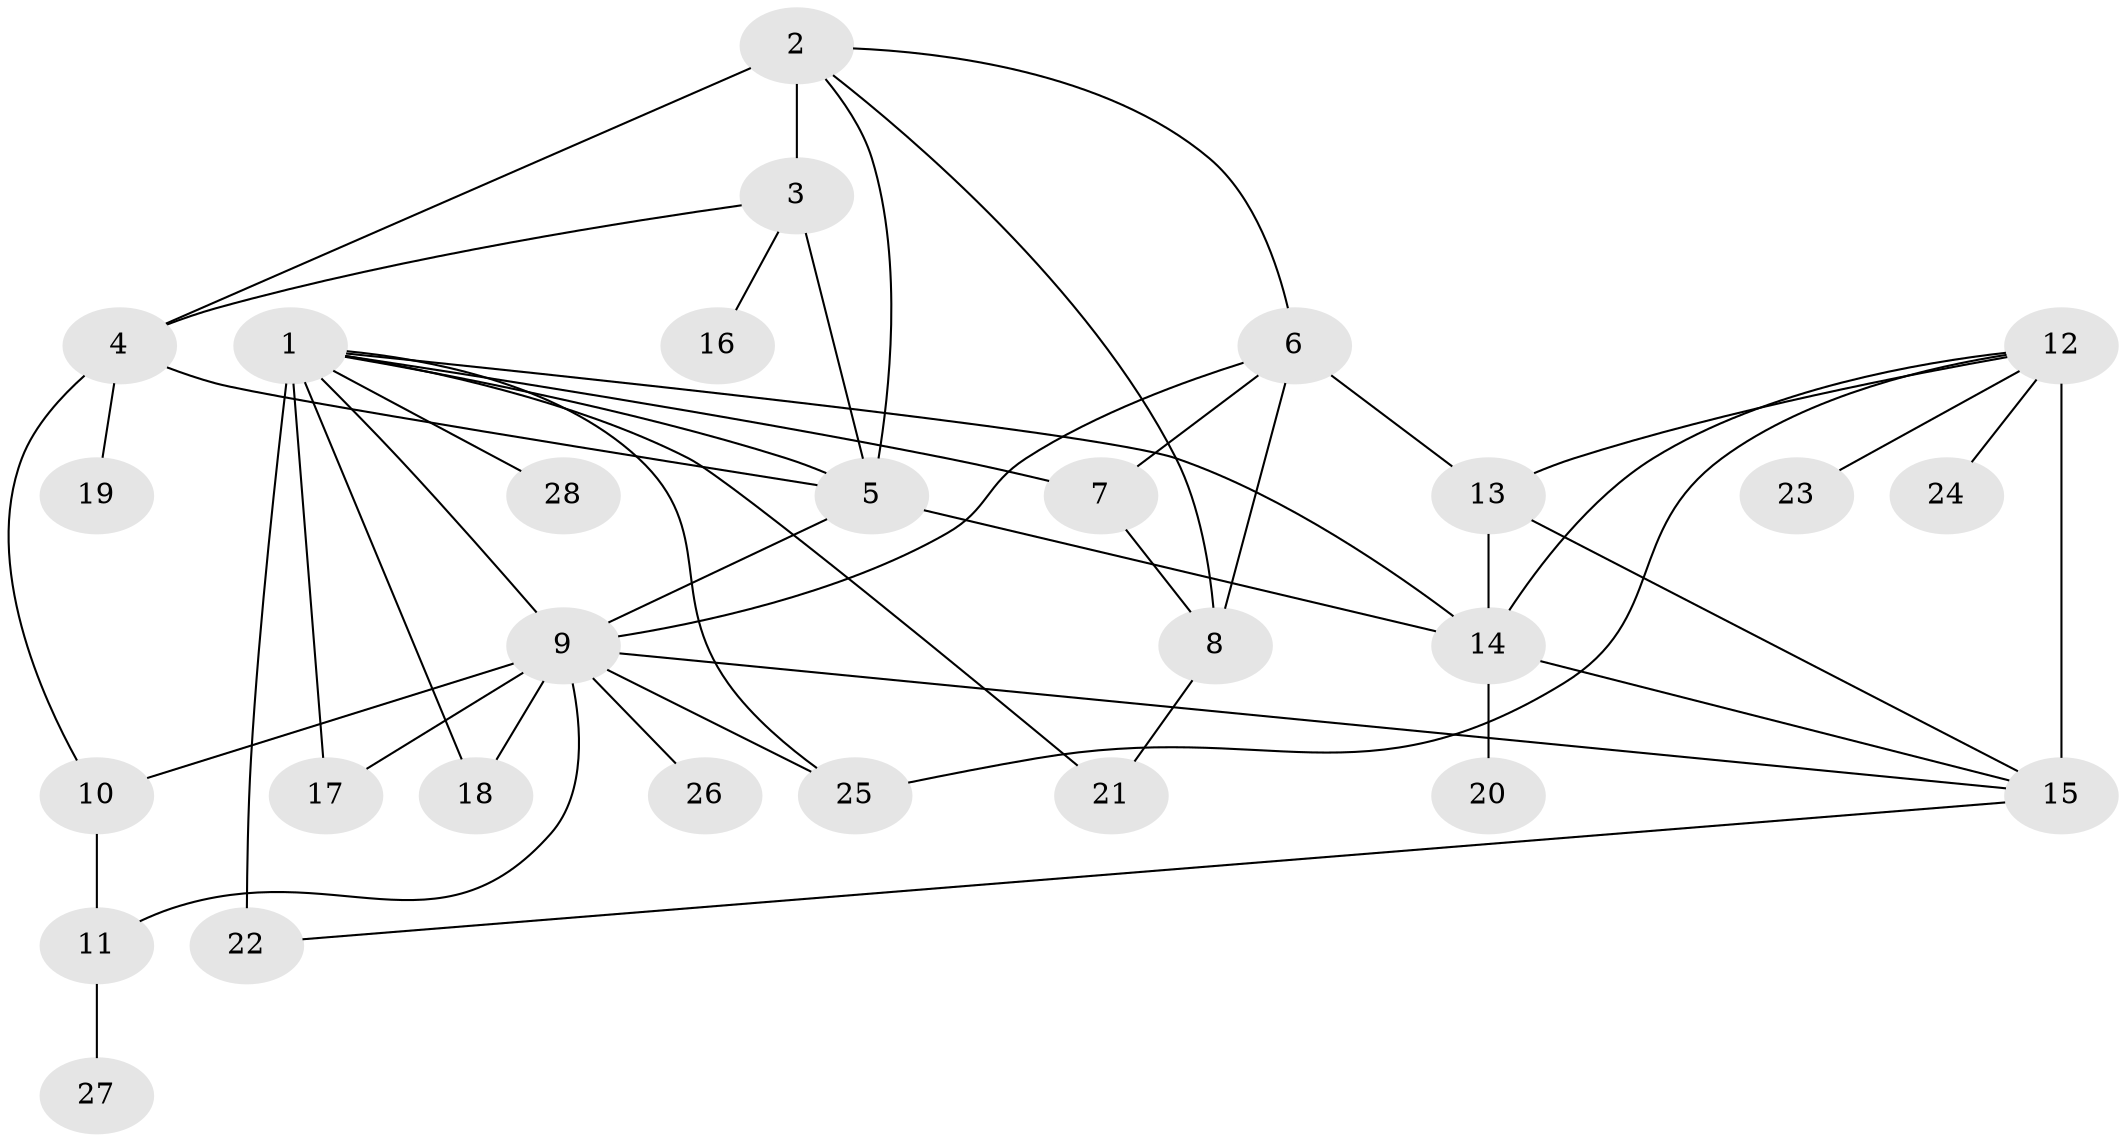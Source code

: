 // original degree distribution, {11: 0.011111111111111112, 4: 0.022222222222222223, 12: 0.022222222222222223, 6: 0.022222222222222223, 5: 0.05555555555555555, 7: 0.07777777777777778, 8: 0.011111111111111112, 9: 0.011111111111111112, 2: 0.16666666666666666, 1: 0.5555555555555556, 3: 0.044444444444444446}
// Generated by graph-tools (version 1.1) at 2025/52/03/04/25 22:52:48]
// undirected, 28 vertices, 49 edges
graph export_dot {
  node [color=gray90,style=filled];
  1;
  2;
  3;
  4;
  5;
  6;
  7;
  8;
  9;
  10;
  11;
  12;
  13;
  14;
  15;
  16;
  17;
  18;
  19;
  20;
  21;
  22;
  23;
  24;
  25;
  26;
  27;
  28;
  1 -- 5 [weight=1.0];
  1 -- 7 [weight=1.0];
  1 -- 9 [weight=1.0];
  1 -- 14 [weight=1.0];
  1 -- 17 [weight=6.0];
  1 -- 18 [weight=1.0];
  1 -- 21 [weight=1.0];
  1 -- 22 [weight=3.0];
  1 -- 25 [weight=1.0];
  1 -- 28 [weight=1.0];
  2 -- 3 [weight=3.0];
  2 -- 4 [weight=1.0];
  2 -- 5 [weight=1.0];
  2 -- 6 [weight=1.0];
  2 -- 8 [weight=1.0];
  3 -- 4 [weight=1.0];
  3 -- 5 [weight=1.0];
  3 -- 16 [weight=1.0];
  4 -- 5 [weight=1.0];
  4 -- 10 [weight=2.0];
  4 -- 19 [weight=1.0];
  5 -- 9 [weight=1.0];
  5 -- 14 [weight=1.0];
  6 -- 7 [weight=2.0];
  6 -- 8 [weight=2.0];
  6 -- 9 [weight=1.0];
  6 -- 13 [weight=1.0];
  7 -- 8 [weight=1.0];
  8 -- 21 [weight=1.0];
  9 -- 10 [weight=3.0];
  9 -- 11 [weight=2.0];
  9 -- 15 [weight=1.0];
  9 -- 17 [weight=1.0];
  9 -- 18 [weight=1.0];
  9 -- 25 [weight=1.0];
  9 -- 26 [weight=1.0];
  10 -- 11 [weight=1.0];
  11 -- 27 [weight=1.0];
  12 -- 13 [weight=1.0];
  12 -- 14 [weight=1.0];
  12 -- 15 [weight=6.0];
  12 -- 23 [weight=1.0];
  12 -- 24 [weight=1.0];
  12 -- 25 [weight=1.0];
  13 -- 14 [weight=1.0];
  13 -- 15 [weight=1.0];
  14 -- 15 [weight=1.0];
  14 -- 20 [weight=1.0];
  15 -- 22 [weight=1.0];
}
